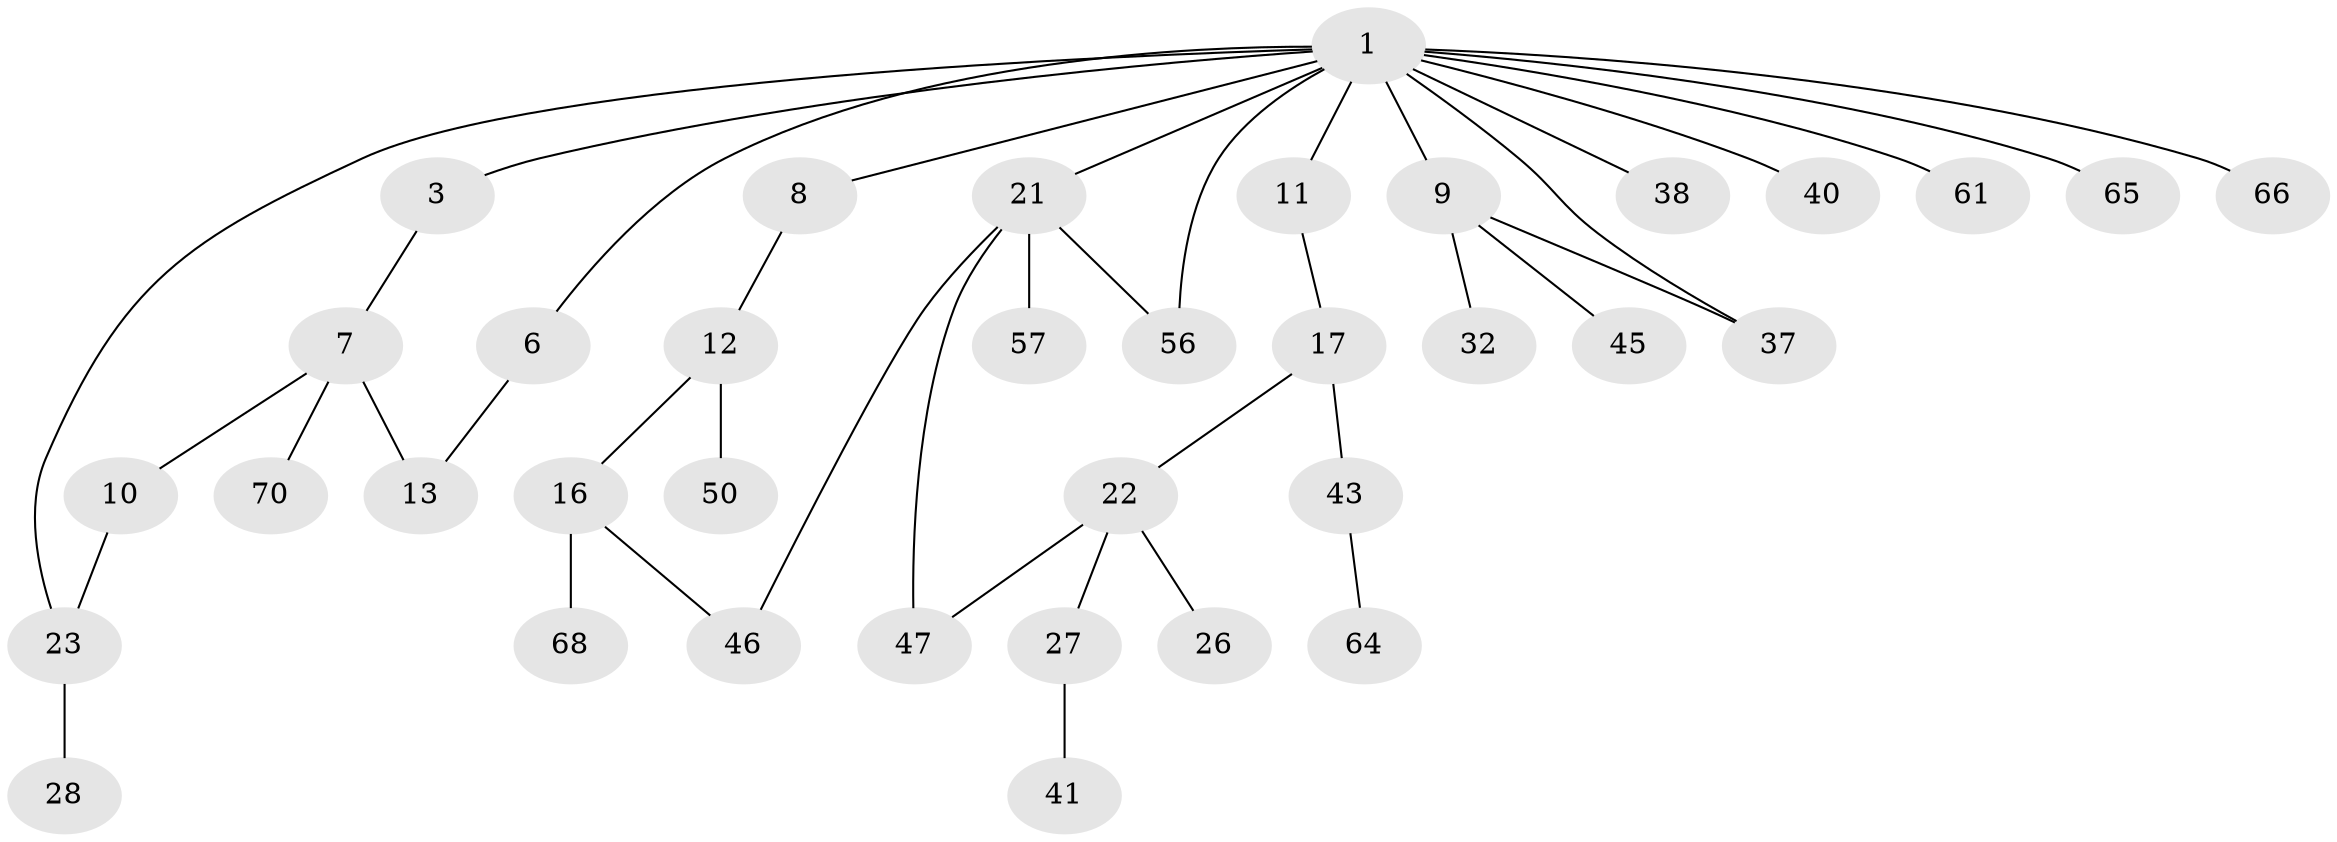 // original degree distribution, {6: 0.013888888888888888, 5: 0.05555555555555555, 2: 0.2638888888888889, 3: 0.125, 4: 0.1111111111111111, 1: 0.4305555555555556}
// Generated by graph-tools (version 1.1) at 2025/16/03/04/25 18:16:59]
// undirected, 36 vertices, 41 edges
graph export_dot {
graph [start="1"]
  node [color=gray90,style=filled];
  1 [super="+4+5+2"];
  3;
  6 [super="+18"];
  7;
  8 [super="+58+49"];
  9 [super="+15"];
  10 [super="+31+30+35"];
  11 [super="+36+63"];
  12 [super="+14+48"];
  13 [super="+25"];
  16;
  17 [super="+19+67+29"];
  21 [super="+34+33"];
  22 [super="+24+60"];
  23 [super="+52+42"];
  26;
  27;
  28;
  32 [super="+59"];
  37 [super="+62"];
  38;
  40 [super="+54"];
  41;
  43;
  45;
  46;
  47 [super="+69"];
  50;
  56;
  57;
  61;
  64;
  65;
  66;
  68;
  70;
  1 -- 3;
  1 -- 8;
  1 -- 66;
  1 -- 38;
  1 -- 23;
  1 -- 65;
  1 -- 21;
  1 -- 6;
  1 -- 40;
  1 -- 56;
  1 -- 37;
  1 -- 9;
  1 -- 11;
  1 -- 61;
  3 -- 7;
  6 -- 13;
  7 -- 10;
  7 -- 13;
  7 -- 70;
  8 -- 12;
  9 -- 32;
  9 -- 45;
  9 -- 37;
  10 -- 23;
  11 -- 17;
  12 -- 16;
  12 -- 50;
  16 -- 46;
  16 -- 68;
  17 -- 43;
  17 -- 22;
  21 -- 56;
  21 -- 46;
  21 -- 57;
  21 -- 47;
  22 -- 27;
  22 -- 26;
  22 -- 47;
  23 -- 28;
  27 -- 41;
  43 -- 64;
}
